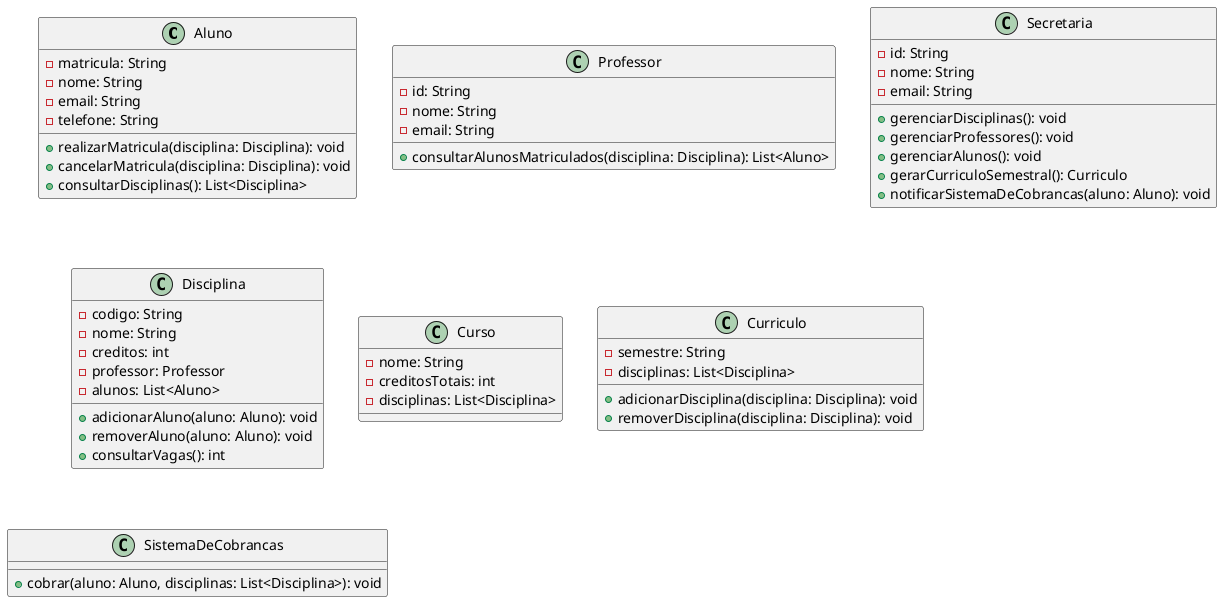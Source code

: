 @startuml

' Classes principais
class Aluno {
    - matricula: String
    - nome: String
    - email: String
    - telefone: String
    + realizarMatricula(disciplina: Disciplina): void
    + cancelarMatricula(disciplina: Disciplina): void
    + consultarDisciplinas(): List<Disciplina>
}

class Professor {
    - id: String
    - nome: String
    - email: String
    + consultarAlunosMatriculados(disciplina: Disciplina): List<Aluno>
}

class Secretaria {
    - id: String
    - nome: String
    - email: String
    + gerenciarDisciplinas(): void
    + gerenciarProfessores(): void
    + gerenciarAlunos(): void
    + gerarCurriculoSemestral(): Curriculo
    + notificarSistemaDeCobrancas(aluno: Aluno): void
}

class Disciplina {
    - codigo: String
    - nome: String
    - creditos: int
    - professor: Professor
    - alunos: List<Aluno>
    + adicionarAluno(aluno: Aluno): void
    + removerAluno(aluno: Aluno): void
    + consultarVagas(): int
}

class Curso {
    - nome: String
    - creditosTotais: int
    - disciplinas: List<Disciplina>
}

class Curriculo {
    - semestre: String
    - disciplinas: List<Disciplina>
    + adicionarDisciplina(disciplina: Disciplina): void
    + removerDisciplina(disciplina: Disciplina): void
}

class SistemaDeCobrancas {
    + cobrar(aluno: Aluno, disciplinas: List<Disciplina>): void
}






@enduml